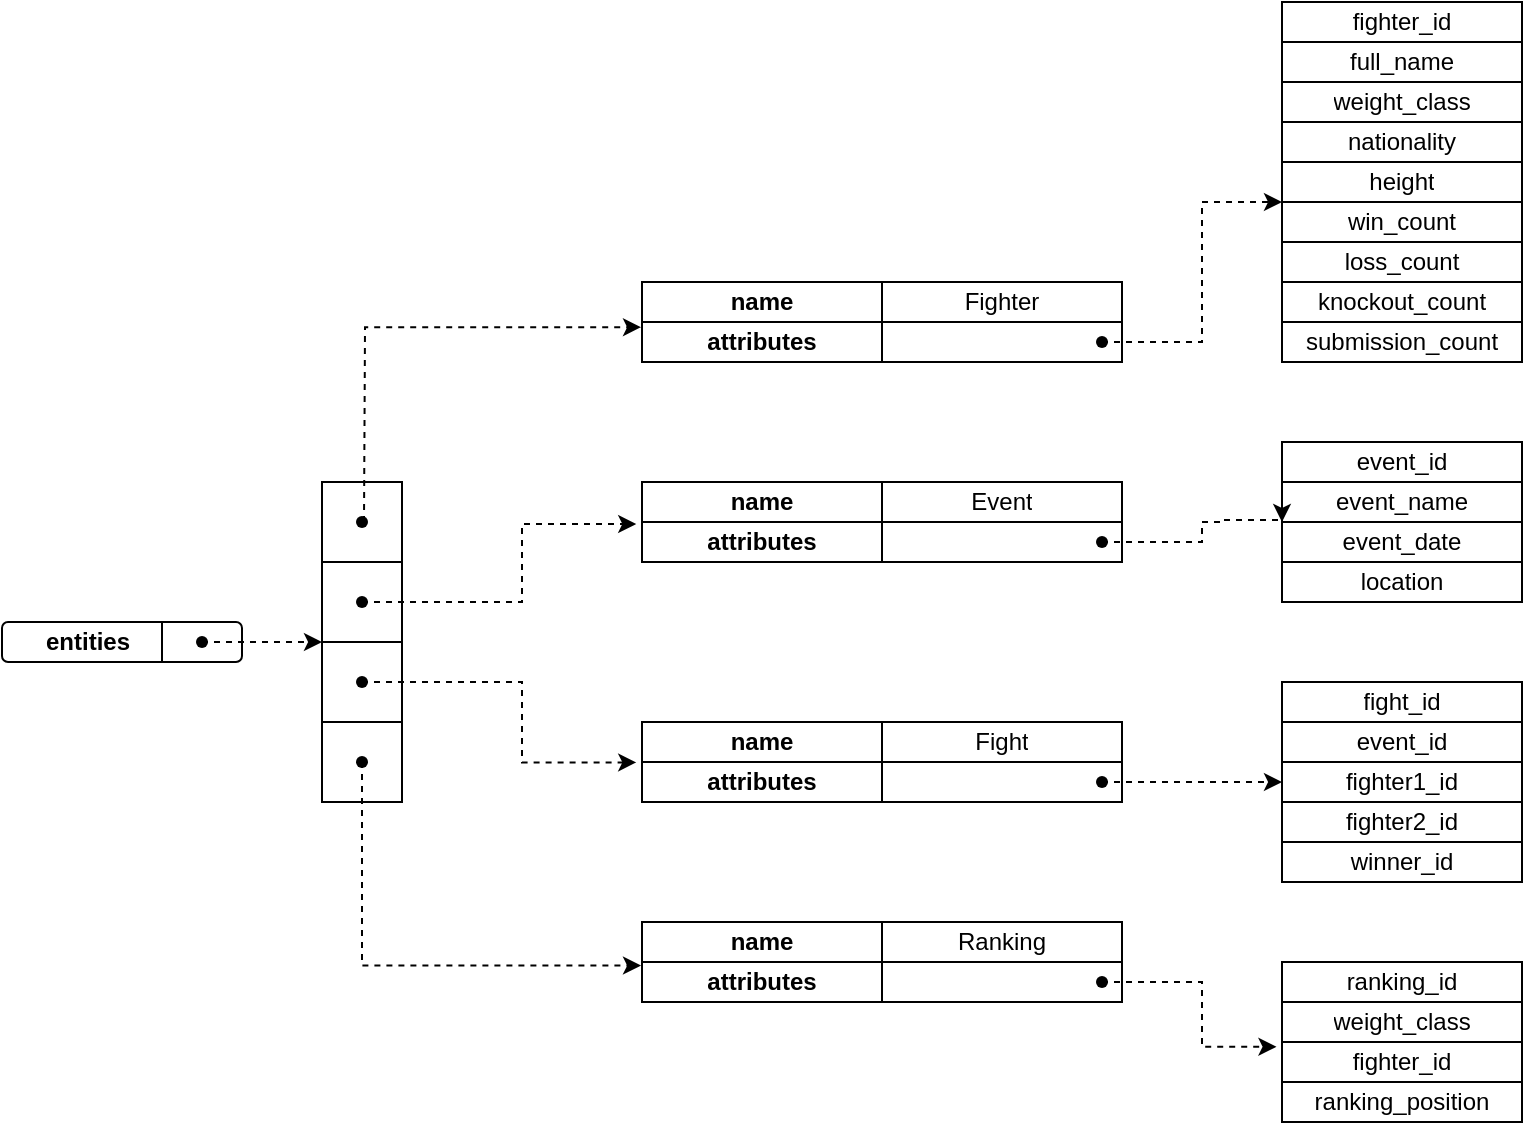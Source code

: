 <mxfile version="21.6.8" type="device">
  <diagram name="Page-1" id="cisHThOhff9FLlgzK1dL">
    <mxGraphModel dx="780" dy="1596" grid="1" gridSize="10" guides="1" tooltips="1" connect="1" arrows="1" fold="1" page="1" pageScale="1" pageWidth="850" pageHeight="1100" math="0" shadow="0">
      <root>
        <mxCell id="0" />
        <mxCell id="1" parent="0" />
        <mxCell id="7DFffNUeUaOh-bRQUHip-2" value="&lt;b&gt;&amp;nbsp; &amp;nbsp; &amp;nbsp; entities&lt;/b&gt;" style="rounded=1;whiteSpace=wrap;html=1;align=left;" parent="1" vertex="1">
          <mxGeometry x="40" y="290" width="120" height="20" as="geometry" />
        </mxCell>
        <mxCell id="7DFffNUeUaOh-bRQUHip-4" value="" style="rounded=0;whiteSpace=wrap;html=1;" parent="1" vertex="1">
          <mxGeometry x="200" y="220" width="40" height="160" as="geometry" />
        </mxCell>
        <mxCell id="7DFffNUeUaOh-bRQUHip-5" value="" style="rounded=0;whiteSpace=wrap;html=1;" parent="1" vertex="1">
          <mxGeometry x="200" y="300" width="40" height="40" as="geometry" />
        </mxCell>
        <mxCell id="7DFffNUeUaOh-bRQUHip-6" value="" style="rounded=0;whiteSpace=wrap;html=1;" parent="1" vertex="1">
          <mxGeometry x="200" y="260" width="40" height="40" as="geometry" />
        </mxCell>
        <mxCell id="7DFffNUeUaOh-bRQUHip-69" style="edgeStyle=orthogonalEdgeStyle;rounded=0;orthogonalLoop=1;jettySize=auto;html=1;entryX=-0.012;entryY=0.05;entryDx=0;entryDy=0;entryPerimeter=0;dashed=1;" parent="1" source="7DFffNUeUaOh-bRQUHip-170" target="7DFffNUeUaOh-bRQUHip-35" edge="1">
          <mxGeometry relative="1" as="geometry">
            <mxPoint x="230" y="280" as="sourcePoint" />
            <Array as="points">
              <mxPoint x="300" y="280" />
              <mxPoint x="300" y="241" />
            </Array>
          </mxGeometry>
        </mxCell>
        <mxCell id="7DFffNUeUaOh-bRQUHip-7" value="" style="rounded=0;whiteSpace=wrap;html=1;" parent="1" vertex="1">
          <mxGeometry x="200" y="220" width="40" height="40" as="geometry" />
        </mxCell>
        <mxCell id="7DFffNUeUaOh-bRQUHip-67" style="edgeStyle=orthogonalEdgeStyle;rounded=0;orthogonalLoop=1;jettySize=auto;html=1;entryX=-0.002;entryY=0.13;entryDx=0;entryDy=0;entryPerimeter=0;dashed=1;" parent="1" target="7DFffNUeUaOh-bRQUHip-21" edge="1">
          <mxGeometry relative="1" as="geometry">
            <mxPoint x="221" y="240" as="sourcePoint" />
          </mxGeometry>
        </mxCell>
        <mxCell id="7DFffNUeUaOh-bRQUHip-70" style="edgeStyle=orthogonalEdgeStyle;rounded=0;orthogonalLoop=1;jettySize=auto;html=1;entryX=-0.012;entryY=0.01;entryDx=0;entryDy=0;entryPerimeter=0;dashed=1;" parent="1" source="7DFffNUeUaOh-bRQUHip-171" target="7DFffNUeUaOh-bRQUHip-56" edge="1">
          <mxGeometry relative="1" as="geometry">
            <mxPoint x="230" y="320" as="sourcePoint" />
            <Array as="points">
              <mxPoint x="300" y="320" />
              <mxPoint x="300" y="360" />
            </Array>
          </mxGeometry>
        </mxCell>
        <mxCell id="7DFffNUeUaOh-bRQUHip-14" value="" style="endArrow=none;html=1;rounded=0;" parent="1" edge="1">
          <mxGeometry width="50" height="50" relative="1" as="geometry">
            <mxPoint x="120" y="310" as="sourcePoint" />
            <mxPoint x="120" y="290" as="targetPoint" />
          </mxGeometry>
        </mxCell>
        <mxCell id="7DFffNUeUaOh-bRQUHip-74" style="edgeStyle=orthogonalEdgeStyle;rounded=0;orthogonalLoop=1;jettySize=auto;html=1;entryX=0;entryY=1;entryDx=0;entryDy=0;dashed=1;" parent="1" target="7DFffNUeUaOh-bRQUHip-6" edge="1">
          <mxGeometry relative="1" as="geometry">
            <mxPoint x="140" y="300" as="sourcePoint" />
            <Array as="points">
              <mxPoint x="190" y="300" />
              <mxPoint x="190" y="300" />
            </Array>
          </mxGeometry>
        </mxCell>
        <mxCell id="7DFffNUeUaOh-bRQUHip-17" value="" style="shape=table;startSize=0;container=1;collapsible=0;childLayout=tableLayout;" parent="1" vertex="1">
          <mxGeometry x="360" y="120" width="240" height="40" as="geometry" />
        </mxCell>
        <mxCell id="7DFffNUeUaOh-bRQUHip-18" value="" style="shape=tableRow;horizontal=0;startSize=0;swimlaneHead=0;swimlaneBody=0;strokeColor=inherit;top=0;left=0;bottom=0;right=0;collapsible=0;dropTarget=0;fillColor=none;points=[[0,0.5],[1,0.5]];portConstraint=eastwest;" parent="7DFffNUeUaOh-bRQUHip-17" vertex="1">
          <mxGeometry width="240" height="20" as="geometry" />
        </mxCell>
        <mxCell id="7DFffNUeUaOh-bRQUHip-19" value="&lt;b&gt;name&lt;/b&gt;" style="shape=partialRectangle;html=1;whiteSpace=wrap;connectable=0;strokeColor=inherit;overflow=hidden;fillColor=none;top=0;left=0;bottom=0;right=0;pointerEvents=1;" parent="7DFffNUeUaOh-bRQUHip-18" vertex="1">
          <mxGeometry width="120" height="20" as="geometry">
            <mxRectangle width="120" height="20" as="alternateBounds" />
          </mxGeometry>
        </mxCell>
        <mxCell id="7DFffNUeUaOh-bRQUHip-20" value="Fighter" style="shape=partialRectangle;html=1;whiteSpace=wrap;connectable=0;strokeColor=inherit;overflow=hidden;fillColor=none;top=0;left=0;bottom=0;right=0;pointerEvents=1;" parent="7DFffNUeUaOh-bRQUHip-18" vertex="1">
          <mxGeometry x="120" width="120" height="20" as="geometry">
            <mxRectangle width="120" height="20" as="alternateBounds" />
          </mxGeometry>
        </mxCell>
        <mxCell id="7DFffNUeUaOh-bRQUHip-21" value="" style="shape=tableRow;horizontal=0;startSize=0;swimlaneHead=0;swimlaneBody=0;strokeColor=inherit;top=0;left=0;bottom=0;right=0;collapsible=0;dropTarget=0;fillColor=none;points=[[0,0.5],[1,0.5]];portConstraint=eastwest;" parent="7DFffNUeUaOh-bRQUHip-17" vertex="1">
          <mxGeometry y="20" width="240" height="20" as="geometry" />
        </mxCell>
        <mxCell id="7DFffNUeUaOh-bRQUHip-22" value="&lt;b&gt;attributes&lt;/b&gt;" style="shape=partialRectangle;html=1;whiteSpace=wrap;connectable=0;strokeColor=inherit;overflow=hidden;fillColor=none;top=0;left=0;bottom=0;right=0;pointerEvents=1;" parent="7DFffNUeUaOh-bRQUHip-21" vertex="1">
          <mxGeometry width="120" height="20" as="geometry">
            <mxRectangle width="120" height="20" as="alternateBounds" />
          </mxGeometry>
        </mxCell>
        <mxCell id="7DFffNUeUaOh-bRQUHip-23" value="&lt;h1&gt;&lt;br&gt;&lt;/h1&gt;" style="shape=partialRectangle;html=1;whiteSpace=wrap;connectable=0;strokeColor=inherit;overflow=hidden;fillColor=none;top=0;left=0;bottom=0;right=0;pointerEvents=1;align=center;" parent="7DFffNUeUaOh-bRQUHip-21" vertex="1">
          <mxGeometry x="120" width="120" height="20" as="geometry">
            <mxRectangle width="120" height="20" as="alternateBounds" />
          </mxGeometry>
        </mxCell>
        <mxCell id="7DFffNUeUaOh-bRQUHip-31" value="" style="shape=table;startSize=0;container=1;collapsible=0;childLayout=tableLayout;" parent="1" vertex="1">
          <mxGeometry x="360" y="220" width="240" height="40" as="geometry" />
        </mxCell>
        <mxCell id="7DFffNUeUaOh-bRQUHip-32" value="" style="shape=tableRow;horizontal=0;startSize=0;swimlaneHead=0;swimlaneBody=0;strokeColor=inherit;top=0;left=0;bottom=0;right=0;collapsible=0;dropTarget=0;fillColor=none;points=[[0,0.5],[1,0.5]];portConstraint=eastwest;" parent="7DFffNUeUaOh-bRQUHip-31" vertex="1">
          <mxGeometry width="240" height="20" as="geometry" />
        </mxCell>
        <mxCell id="7DFffNUeUaOh-bRQUHip-33" value="&lt;b&gt;name&lt;/b&gt;" style="shape=partialRectangle;html=1;whiteSpace=wrap;connectable=0;strokeColor=inherit;overflow=hidden;fillColor=none;top=0;left=0;bottom=0;right=0;pointerEvents=1;" parent="7DFffNUeUaOh-bRQUHip-32" vertex="1">
          <mxGeometry width="120" height="20" as="geometry">
            <mxRectangle width="120" height="20" as="alternateBounds" />
          </mxGeometry>
        </mxCell>
        <mxCell id="7DFffNUeUaOh-bRQUHip-34" value="Event" style="shape=partialRectangle;html=1;whiteSpace=wrap;connectable=0;strokeColor=inherit;overflow=hidden;fillColor=none;top=0;left=0;bottom=0;right=0;pointerEvents=1;" parent="7DFffNUeUaOh-bRQUHip-32" vertex="1">
          <mxGeometry x="120" width="120" height="20" as="geometry">
            <mxRectangle width="120" height="20" as="alternateBounds" />
          </mxGeometry>
        </mxCell>
        <mxCell id="7DFffNUeUaOh-bRQUHip-35" value="" style="shape=tableRow;horizontal=0;startSize=0;swimlaneHead=0;swimlaneBody=0;strokeColor=inherit;top=0;left=0;bottom=0;right=0;collapsible=0;dropTarget=0;fillColor=none;points=[[0,0.5],[1,0.5]];portConstraint=eastwest;" parent="7DFffNUeUaOh-bRQUHip-31" vertex="1">
          <mxGeometry y="20" width="240" height="20" as="geometry" />
        </mxCell>
        <mxCell id="7DFffNUeUaOh-bRQUHip-36" value="&lt;b&gt;attributes&lt;/b&gt;" style="shape=partialRectangle;html=1;whiteSpace=wrap;connectable=0;strokeColor=inherit;overflow=hidden;fillColor=none;top=0;left=0;bottom=0;right=0;pointerEvents=1;" parent="7DFffNUeUaOh-bRQUHip-35" vertex="1">
          <mxGeometry width="120" height="20" as="geometry">
            <mxRectangle width="120" height="20" as="alternateBounds" />
          </mxGeometry>
        </mxCell>
        <mxCell id="7DFffNUeUaOh-bRQUHip-37" value="" style="shape=partialRectangle;html=1;whiteSpace=wrap;connectable=0;strokeColor=inherit;overflow=hidden;fillColor=none;top=0;left=0;bottom=0;right=0;pointerEvents=1;" parent="7DFffNUeUaOh-bRQUHip-35" vertex="1">
          <mxGeometry x="120" width="120" height="20" as="geometry">
            <mxRectangle width="120" height="20" as="alternateBounds" />
          </mxGeometry>
        </mxCell>
        <mxCell id="7DFffNUeUaOh-bRQUHip-52" value="" style="shape=table;startSize=0;container=1;collapsible=0;childLayout=tableLayout;" parent="1" vertex="1">
          <mxGeometry x="360" y="340" width="240" height="40" as="geometry" />
        </mxCell>
        <mxCell id="7DFffNUeUaOh-bRQUHip-53" value="" style="shape=tableRow;horizontal=0;startSize=0;swimlaneHead=0;swimlaneBody=0;strokeColor=inherit;top=0;left=0;bottom=0;right=0;collapsible=0;dropTarget=0;fillColor=none;points=[[0,0.5],[1,0.5]];portConstraint=eastwest;" parent="7DFffNUeUaOh-bRQUHip-52" vertex="1">
          <mxGeometry width="240" height="20" as="geometry" />
        </mxCell>
        <mxCell id="7DFffNUeUaOh-bRQUHip-54" value="&lt;b&gt;name&lt;/b&gt;" style="shape=partialRectangle;html=1;whiteSpace=wrap;connectable=0;strokeColor=inherit;overflow=hidden;fillColor=none;top=0;left=0;bottom=0;right=0;pointerEvents=1;" parent="7DFffNUeUaOh-bRQUHip-53" vertex="1">
          <mxGeometry width="120" height="20" as="geometry">
            <mxRectangle width="120" height="20" as="alternateBounds" />
          </mxGeometry>
        </mxCell>
        <mxCell id="7DFffNUeUaOh-bRQUHip-55" value="Fight" style="shape=partialRectangle;html=1;whiteSpace=wrap;connectable=0;strokeColor=inherit;overflow=hidden;fillColor=none;top=0;left=0;bottom=0;right=0;pointerEvents=1;" parent="7DFffNUeUaOh-bRQUHip-53" vertex="1">
          <mxGeometry x="120" width="120" height="20" as="geometry">
            <mxRectangle width="120" height="20" as="alternateBounds" />
          </mxGeometry>
        </mxCell>
        <mxCell id="7DFffNUeUaOh-bRQUHip-56" value="" style="shape=tableRow;horizontal=0;startSize=0;swimlaneHead=0;swimlaneBody=0;strokeColor=inherit;top=0;left=0;bottom=0;right=0;collapsible=0;dropTarget=0;fillColor=none;points=[[0,0.5],[1,0.5]];portConstraint=eastwest;" parent="7DFffNUeUaOh-bRQUHip-52" vertex="1">
          <mxGeometry y="20" width="240" height="20" as="geometry" />
        </mxCell>
        <mxCell id="7DFffNUeUaOh-bRQUHip-57" value="&lt;b&gt;attributes&lt;/b&gt;" style="shape=partialRectangle;html=1;whiteSpace=wrap;connectable=0;strokeColor=inherit;overflow=hidden;fillColor=none;top=0;left=0;bottom=0;right=0;pointerEvents=1;" parent="7DFffNUeUaOh-bRQUHip-56" vertex="1">
          <mxGeometry width="120" height="20" as="geometry">
            <mxRectangle width="120" height="20" as="alternateBounds" />
          </mxGeometry>
        </mxCell>
        <mxCell id="7DFffNUeUaOh-bRQUHip-58" value="" style="shape=partialRectangle;html=1;whiteSpace=wrap;connectable=0;strokeColor=inherit;overflow=hidden;fillColor=none;top=0;left=0;bottom=0;right=0;pointerEvents=1;" parent="7DFffNUeUaOh-bRQUHip-56" vertex="1">
          <mxGeometry x="120" width="120" height="20" as="geometry">
            <mxRectangle width="120" height="20" as="alternateBounds" />
          </mxGeometry>
        </mxCell>
        <mxCell id="7DFffNUeUaOh-bRQUHip-59" value="" style="shape=table;startSize=0;container=1;collapsible=0;childLayout=tableLayout;" parent="1" vertex="1">
          <mxGeometry x="360" y="440" width="240" height="40" as="geometry" />
        </mxCell>
        <mxCell id="7DFffNUeUaOh-bRQUHip-60" value="" style="shape=tableRow;horizontal=0;startSize=0;swimlaneHead=0;swimlaneBody=0;strokeColor=inherit;top=0;left=0;bottom=0;right=0;collapsible=0;dropTarget=0;fillColor=none;points=[[0,0.5],[1,0.5]];portConstraint=eastwest;" parent="7DFffNUeUaOh-bRQUHip-59" vertex="1">
          <mxGeometry width="240" height="20" as="geometry" />
        </mxCell>
        <mxCell id="7DFffNUeUaOh-bRQUHip-61" value="&lt;b&gt;name&lt;/b&gt;" style="shape=partialRectangle;html=1;whiteSpace=wrap;connectable=0;strokeColor=inherit;overflow=hidden;fillColor=none;top=0;left=0;bottom=0;right=0;pointerEvents=1;" parent="7DFffNUeUaOh-bRQUHip-60" vertex="1">
          <mxGeometry width="120" height="20" as="geometry">
            <mxRectangle width="120" height="20" as="alternateBounds" />
          </mxGeometry>
        </mxCell>
        <mxCell id="7DFffNUeUaOh-bRQUHip-62" value="Ranking" style="shape=partialRectangle;html=1;whiteSpace=wrap;connectable=0;strokeColor=inherit;overflow=hidden;fillColor=none;top=0;left=0;bottom=0;right=0;pointerEvents=1;" parent="7DFffNUeUaOh-bRQUHip-60" vertex="1">
          <mxGeometry x="120" width="120" height="20" as="geometry">
            <mxRectangle width="120" height="20" as="alternateBounds" />
          </mxGeometry>
        </mxCell>
        <mxCell id="7DFffNUeUaOh-bRQUHip-63" value="" style="shape=tableRow;horizontal=0;startSize=0;swimlaneHead=0;swimlaneBody=0;strokeColor=inherit;top=0;left=0;bottom=0;right=0;collapsible=0;dropTarget=0;fillColor=none;points=[[0,0.5],[1,0.5]];portConstraint=eastwest;" parent="7DFffNUeUaOh-bRQUHip-59" vertex="1">
          <mxGeometry y="20" width="240" height="20" as="geometry" />
        </mxCell>
        <mxCell id="7DFffNUeUaOh-bRQUHip-64" value="&lt;b&gt;attributes&lt;/b&gt;" style="shape=partialRectangle;html=1;whiteSpace=wrap;connectable=0;strokeColor=inherit;overflow=hidden;fillColor=none;top=0;left=0;bottom=0;right=0;pointerEvents=1;" parent="7DFffNUeUaOh-bRQUHip-63" vertex="1">
          <mxGeometry width="120" height="20" as="geometry">
            <mxRectangle width="120" height="20" as="alternateBounds" />
          </mxGeometry>
        </mxCell>
        <mxCell id="7DFffNUeUaOh-bRQUHip-65" value="" style="shape=partialRectangle;html=1;whiteSpace=wrap;connectable=0;strokeColor=inherit;overflow=hidden;fillColor=none;top=0;left=0;bottom=0;right=0;pointerEvents=1;" parent="7DFffNUeUaOh-bRQUHip-63" vertex="1">
          <mxGeometry x="120" width="120" height="20" as="geometry">
            <mxRectangle width="120" height="20" as="alternateBounds" />
          </mxGeometry>
        </mxCell>
        <mxCell id="7DFffNUeUaOh-bRQUHip-75" value="" style="shape=table;startSize=0;container=1;collapsible=0;childLayout=tableLayout;rounded=0;arcSize=2;" parent="1" vertex="1">
          <mxGeometry x="680" y="-20" width="120" height="180" as="geometry" />
        </mxCell>
        <mxCell id="7DFffNUeUaOh-bRQUHip-76" value="" style="shape=tableRow;horizontal=0;startSize=0;swimlaneHead=0;swimlaneBody=0;strokeColor=inherit;top=0;left=0;bottom=0;right=0;collapsible=0;dropTarget=0;fillColor=none;points=[[0,0.5],[1,0.5]];portConstraint=eastwest;" parent="7DFffNUeUaOh-bRQUHip-75" vertex="1">
          <mxGeometry width="120" height="20" as="geometry" />
        </mxCell>
        <mxCell id="7DFffNUeUaOh-bRQUHip-77" value="fighter_id&lt;br&gt;" style="shape=partialRectangle;html=1;whiteSpace=wrap;connectable=0;strokeColor=inherit;overflow=hidden;fillColor=none;top=0;left=0;bottom=0;right=0;pointerEvents=1;" parent="7DFffNUeUaOh-bRQUHip-76" vertex="1">
          <mxGeometry width="120" height="20" as="geometry">
            <mxRectangle width="120" height="20" as="alternateBounds" />
          </mxGeometry>
        </mxCell>
        <mxCell id="7DFffNUeUaOh-bRQUHip-78" value="" style="shape=tableRow;horizontal=0;startSize=0;swimlaneHead=0;swimlaneBody=0;strokeColor=inherit;top=0;left=0;bottom=0;right=0;collapsible=0;dropTarget=0;fillColor=none;points=[[0,0.5],[1,0.5]];portConstraint=eastwest;" parent="7DFffNUeUaOh-bRQUHip-75" vertex="1">
          <mxGeometry y="20" width="120" height="20" as="geometry" />
        </mxCell>
        <mxCell id="7DFffNUeUaOh-bRQUHip-79" value="full_name" style="shape=partialRectangle;html=1;whiteSpace=wrap;connectable=0;strokeColor=inherit;overflow=hidden;fillColor=none;top=0;left=0;bottom=0;right=0;pointerEvents=1;" parent="7DFffNUeUaOh-bRQUHip-78" vertex="1">
          <mxGeometry width="120" height="20" as="geometry">
            <mxRectangle width="120" height="20" as="alternateBounds" />
          </mxGeometry>
        </mxCell>
        <mxCell id="7DFffNUeUaOh-bRQUHip-80" value="" style="shape=tableRow;horizontal=0;startSize=0;swimlaneHead=0;swimlaneBody=0;strokeColor=inherit;top=0;left=0;bottom=0;right=0;collapsible=0;dropTarget=0;fillColor=none;points=[[0,0.5],[1,0.5]];portConstraint=eastwest;" parent="7DFffNUeUaOh-bRQUHip-75" vertex="1">
          <mxGeometry y="40" width="120" height="20" as="geometry" />
        </mxCell>
        <mxCell id="7DFffNUeUaOh-bRQUHip-81" value="weight_class" style="shape=partialRectangle;html=1;whiteSpace=wrap;connectable=0;strokeColor=inherit;overflow=hidden;fillColor=none;top=0;left=0;bottom=0;right=0;pointerEvents=1;" parent="7DFffNUeUaOh-bRQUHip-80" vertex="1">
          <mxGeometry width="120" height="20" as="geometry">
            <mxRectangle width="120" height="20" as="alternateBounds" />
          </mxGeometry>
        </mxCell>
        <mxCell id="7DFffNUeUaOh-bRQUHip-82" value="" style="shape=tableRow;horizontal=0;startSize=0;swimlaneHead=0;swimlaneBody=0;strokeColor=inherit;top=0;left=0;bottom=0;right=0;collapsible=0;dropTarget=0;fillColor=none;points=[[0,0.5],[1,0.5]];portConstraint=eastwest;" parent="7DFffNUeUaOh-bRQUHip-75" vertex="1">
          <mxGeometry y="60" width="120" height="20" as="geometry" />
        </mxCell>
        <mxCell id="7DFffNUeUaOh-bRQUHip-83" value="nationality" style="shape=partialRectangle;html=1;whiteSpace=wrap;connectable=0;strokeColor=inherit;overflow=hidden;fillColor=none;top=0;left=0;bottom=0;right=0;pointerEvents=1;" parent="7DFffNUeUaOh-bRQUHip-82" vertex="1">
          <mxGeometry width="120" height="20" as="geometry">
            <mxRectangle width="120" height="20" as="alternateBounds" />
          </mxGeometry>
        </mxCell>
        <mxCell id="7DFffNUeUaOh-bRQUHip-84" value="" style="shape=tableRow;horizontal=0;startSize=0;swimlaneHead=0;swimlaneBody=0;strokeColor=inherit;top=0;left=0;bottom=0;right=0;collapsible=0;dropTarget=0;fillColor=none;points=[[0,0.5],[1,0.5]];portConstraint=eastwest;" parent="7DFffNUeUaOh-bRQUHip-75" vertex="1">
          <mxGeometry y="80" width="120" height="20" as="geometry" />
        </mxCell>
        <mxCell id="7DFffNUeUaOh-bRQUHip-85" value="height" style="shape=partialRectangle;html=1;whiteSpace=wrap;connectable=0;strokeColor=inherit;overflow=hidden;fillColor=none;top=0;left=0;bottom=0;right=0;pointerEvents=1;" parent="7DFffNUeUaOh-bRQUHip-84" vertex="1">
          <mxGeometry width="120" height="20" as="geometry">
            <mxRectangle width="120" height="20" as="alternateBounds" />
          </mxGeometry>
        </mxCell>
        <mxCell id="7DFffNUeUaOh-bRQUHip-86" value="" style="shape=tableRow;horizontal=0;startSize=0;swimlaneHead=0;swimlaneBody=0;strokeColor=inherit;top=0;left=0;bottom=0;right=0;collapsible=0;dropTarget=0;fillColor=none;points=[[0,0.5],[1,0.5]];portConstraint=eastwest;" parent="7DFffNUeUaOh-bRQUHip-75" vertex="1">
          <mxGeometry y="100" width="120" height="20" as="geometry" />
        </mxCell>
        <mxCell id="7DFffNUeUaOh-bRQUHip-87" value="win_count" style="shape=partialRectangle;html=1;whiteSpace=wrap;connectable=0;strokeColor=inherit;overflow=hidden;fillColor=none;top=0;left=0;bottom=0;right=0;pointerEvents=1;" parent="7DFffNUeUaOh-bRQUHip-86" vertex="1">
          <mxGeometry width="120" height="20" as="geometry">
            <mxRectangle width="120" height="20" as="alternateBounds" />
          </mxGeometry>
        </mxCell>
        <mxCell id="7DFffNUeUaOh-bRQUHip-88" value="" style="shape=tableRow;horizontal=0;startSize=0;swimlaneHead=0;swimlaneBody=0;strokeColor=inherit;top=0;left=0;bottom=0;right=0;collapsible=0;dropTarget=0;fillColor=none;points=[[0,0.5],[1,0.5]];portConstraint=eastwest;" parent="7DFffNUeUaOh-bRQUHip-75" vertex="1">
          <mxGeometry y="120" width="120" height="20" as="geometry" />
        </mxCell>
        <mxCell id="7DFffNUeUaOh-bRQUHip-89" value="loss_count" style="shape=partialRectangle;html=1;whiteSpace=wrap;connectable=0;strokeColor=inherit;overflow=hidden;fillColor=none;top=0;left=0;bottom=0;right=0;pointerEvents=1;" parent="7DFffNUeUaOh-bRQUHip-88" vertex="1">
          <mxGeometry width="120" height="20" as="geometry">
            <mxRectangle width="120" height="20" as="alternateBounds" />
          </mxGeometry>
        </mxCell>
        <mxCell id="7DFffNUeUaOh-bRQUHip-90" value="" style="shape=tableRow;horizontal=0;startSize=0;swimlaneHead=0;swimlaneBody=0;strokeColor=inherit;top=0;left=0;bottom=0;right=0;collapsible=0;dropTarget=0;fillColor=none;points=[[0,0.5],[1,0.5]];portConstraint=eastwest;" parent="7DFffNUeUaOh-bRQUHip-75" vertex="1">
          <mxGeometry y="140" width="120" height="20" as="geometry" />
        </mxCell>
        <mxCell id="7DFffNUeUaOh-bRQUHip-91" value="knockout_count" style="shape=partialRectangle;html=1;whiteSpace=wrap;connectable=0;strokeColor=inherit;overflow=hidden;fillColor=none;top=0;left=0;bottom=0;right=0;pointerEvents=1;" parent="7DFffNUeUaOh-bRQUHip-90" vertex="1">
          <mxGeometry width="120" height="20" as="geometry">
            <mxRectangle width="120" height="20" as="alternateBounds" />
          </mxGeometry>
        </mxCell>
        <mxCell id="7DFffNUeUaOh-bRQUHip-92" value="" style="shape=tableRow;horizontal=0;startSize=0;swimlaneHead=0;swimlaneBody=0;strokeColor=inherit;top=0;left=0;bottom=0;right=0;collapsible=0;dropTarget=0;fillColor=none;points=[[0,0.5],[1,0.5]];portConstraint=eastwest;" parent="7DFffNUeUaOh-bRQUHip-75" vertex="1">
          <mxGeometry y="160" width="120" height="20" as="geometry" />
        </mxCell>
        <mxCell id="7DFffNUeUaOh-bRQUHip-93" value="submission_count" style="shape=partialRectangle;html=1;whiteSpace=wrap;connectable=0;strokeColor=inherit;overflow=hidden;fillColor=none;top=0;left=0;bottom=0;right=0;pointerEvents=1;" parent="7DFffNUeUaOh-bRQUHip-92" vertex="1">
          <mxGeometry width="120" height="20" as="geometry">
            <mxRectangle width="120" height="20" as="alternateBounds" />
          </mxGeometry>
        </mxCell>
        <mxCell id="7DFffNUeUaOh-bRQUHip-123" value="" style="shape=table;startSize=0;container=1;collapsible=0;childLayout=tableLayout;rounded=0;arcSize=2;" parent="1" vertex="1">
          <mxGeometry x="680" y="200" width="120" height="80" as="geometry" />
        </mxCell>
        <mxCell id="7DFffNUeUaOh-bRQUHip-126" value="" style="shape=tableRow;horizontal=0;startSize=0;swimlaneHead=0;swimlaneBody=0;strokeColor=inherit;top=0;left=0;bottom=0;right=0;collapsible=0;dropTarget=0;fillColor=none;points=[[0,0.5],[1,0.5]];portConstraint=eastwest;" parent="7DFffNUeUaOh-bRQUHip-123" vertex="1">
          <mxGeometry width="120" height="20" as="geometry" />
        </mxCell>
        <mxCell id="7DFffNUeUaOh-bRQUHip-127" value="event_id" style="shape=partialRectangle;html=1;whiteSpace=wrap;connectable=0;strokeColor=inherit;overflow=hidden;fillColor=none;top=0;left=0;bottom=0;right=0;pointerEvents=1;" parent="7DFffNUeUaOh-bRQUHip-126" vertex="1">
          <mxGeometry width="120" height="20" as="geometry">
            <mxRectangle width="120" height="20" as="alternateBounds" />
          </mxGeometry>
        </mxCell>
        <mxCell id="7DFffNUeUaOh-bRQUHip-128" value="" style="shape=tableRow;horizontal=0;startSize=0;swimlaneHead=0;swimlaneBody=0;strokeColor=inherit;top=0;left=0;bottom=0;right=0;collapsible=0;dropTarget=0;fillColor=none;points=[[0,0.5],[1,0.5]];portConstraint=eastwest;" parent="7DFffNUeUaOh-bRQUHip-123" vertex="1">
          <mxGeometry y="20" width="120" height="20" as="geometry" />
        </mxCell>
        <mxCell id="7DFffNUeUaOh-bRQUHip-129" value="event_name" style="shape=partialRectangle;html=1;whiteSpace=wrap;connectable=0;strokeColor=inherit;overflow=hidden;fillColor=none;top=0;left=0;bottom=0;right=0;pointerEvents=1;" parent="7DFffNUeUaOh-bRQUHip-128" vertex="1">
          <mxGeometry width="120" height="20" as="geometry">
            <mxRectangle width="120" height="20" as="alternateBounds" />
          </mxGeometry>
        </mxCell>
        <mxCell id="7DFffNUeUaOh-bRQUHip-130" value="" style="shape=tableRow;horizontal=0;startSize=0;swimlaneHead=0;swimlaneBody=0;strokeColor=inherit;top=0;left=0;bottom=0;right=0;collapsible=0;dropTarget=0;fillColor=none;points=[[0,0.5],[1,0.5]];portConstraint=eastwest;" parent="7DFffNUeUaOh-bRQUHip-123" vertex="1">
          <mxGeometry y="40" width="120" height="20" as="geometry" />
        </mxCell>
        <mxCell id="7DFffNUeUaOh-bRQUHip-131" value="event_date" style="shape=partialRectangle;html=1;whiteSpace=wrap;connectable=0;strokeColor=inherit;overflow=hidden;fillColor=none;top=0;left=0;bottom=0;right=0;pointerEvents=1;" parent="7DFffNUeUaOh-bRQUHip-130" vertex="1">
          <mxGeometry width="120" height="20" as="geometry">
            <mxRectangle width="120" height="20" as="alternateBounds" />
          </mxGeometry>
        </mxCell>
        <mxCell id="7DFffNUeUaOh-bRQUHip-132" value="" style="shape=tableRow;horizontal=0;startSize=0;swimlaneHead=0;swimlaneBody=0;strokeColor=inherit;top=0;left=0;bottom=0;right=0;collapsible=0;dropTarget=0;fillColor=none;points=[[0,0.5],[1,0.5]];portConstraint=eastwest;" parent="7DFffNUeUaOh-bRQUHip-123" vertex="1">
          <mxGeometry y="60" width="120" height="20" as="geometry" />
        </mxCell>
        <mxCell id="7DFffNUeUaOh-bRQUHip-133" value="location" style="shape=partialRectangle;html=1;whiteSpace=wrap;connectable=0;strokeColor=inherit;overflow=hidden;fillColor=none;top=0;left=0;bottom=0;right=0;pointerEvents=1;" parent="7DFffNUeUaOh-bRQUHip-132" vertex="1">
          <mxGeometry width="120" height="20" as="geometry">
            <mxRectangle width="120" height="20" as="alternateBounds" />
          </mxGeometry>
        </mxCell>
        <mxCell id="7DFffNUeUaOh-bRQUHip-142" value="" style="shape=table;startSize=0;container=1;collapsible=0;childLayout=tableLayout;rounded=0;arcSize=2;" parent="1" vertex="1">
          <mxGeometry x="680" y="320" width="120" height="100" as="geometry" />
        </mxCell>
        <mxCell id="7DFffNUeUaOh-bRQUHip-143" value="" style="shape=tableRow;horizontal=0;startSize=0;swimlaneHead=0;swimlaneBody=0;strokeColor=inherit;top=0;left=0;bottom=0;right=0;collapsible=0;dropTarget=0;fillColor=none;points=[[0,0.5],[1,0.5]];portConstraint=eastwest;" parent="7DFffNUeUaOh-bRQUHip-142" vertex="1">
          <mxGeometry width="120" height="20" as="geometry" />
        </mxCell>
        <mxCell id="7DFffNUeUaOh-bRQUHip-144" value="fight_id" style="shape=partialRectangle;html=1;whiteSpace=wrap;connectable=0;strokeColor=inherit;overflow=hidden;fillColor=none;top=0;left=0;bottom=0;right=0;pointerEvents=1;" parent="7DFffNUeUaOh-bRQUHip-143" vertex="1">
          <mxGeometry width="120" height="20" as="geometry">
            <mxRectangle width="120" height="20" as="alternateBounds" />
          </mxGeometry>
        </mxCell>
        <mxCell id="7DFffNUeUaOh-bRQUHip-145" value="" style="shape=tableRow;horizontal=0;startSize=0;swimlaneHead=0;swimlaneBody=0;strokeColor=inherit;top=0;left=0;bottom=0;right=0;collapsible=0;dropTarget=0;fillColor=none;points=[[0,0.5],[1,0.5]];portConstraint=eastwest;" parent="7DFffNUeUaOh-bRQUHip-142" vertex="1">
          <mxGeometry y="20" width="120" height="20" as="geometry" />
        </mxCell>
        <mxCell id="7DFffNUeUaOh-bRQUHip-146" value="event_id" style="shape=partialRectangle;html=1;whiteSpace=wrap;connectable=0;strokeColor=inherit;overflow=hidden;fillColor=none;top=0;left=0;bottom=0;right=0;pointerEvents=1;" parent="7DFffNUeUaOh-bRQUHip-145" vertex="1">
          <mxGeometry width="120" height="20" as="geometry">
            <mxRectangle width="120" height="20" as="alternateBounds" />
          </mxGeometry>
        </mxCell>
        <mxCell id="7DFffNUeUaOh-bRQUHip-147" value="" style="shape=tableRow;horizontal=0;startSize=0;swimlaneHead=0;swimlaneBody=0;strokeColor=inherit;top=0;left=0;bottom=0;right=0;collapsible=0;dropTarget=0;fillColor=none;points=[[0,0.5],[1,0.5]];portConstraint=eastwest;" parent="7DFffNUeUaOh-bRQUHip-142" vertex="1">
          <mxGeometry y="40" width="120" height="20" as="geometry" />
        </mxCell>
        <mxCell id="7DFffNUeUaOh-bRQUHip-148" value="fighter1_id" style="shape=partialRectangle;html=1;whiteSpace=wrap;connectable=0;strokeColor=inherit;overflow=hidden;fillColor=none;top=0;left=0;bottom=0;right=0;pointerEvents=1;" parent="7DFffNUeUaOh-bRQUHip-147" vertex="1">
          <mxGeometry width="120" height="20" as="geometry">
            <mxRectangle width="120" height="20" as="alternateBounds" />
          </mxGeometry>
        </mxCell>
        <mxCell id="7DFffNUeUaOh-bRQUHip-149" value="" style="shape=tableRow;horizontal=0;startSize=0;swimlaneHead=0;swimlaneBody=0;strokeColor=inherit;top=0;left=0;bottom=0;right=0;collapsible=0;dropTarget=0;fillColor=none;points=[[0,0.5],[1,0.5]];portConstraint=eastwest;" parent="7DFffNUeUaOh-bRQUHip-142" vertex="1">
          <mxGeometry y="60" width="120" height="20" as="geometry" />
        </mxCell>
        <mxCell id="7DFffNUeUaOh-bRQUHip-150" value="fighter2_id" style="shape=partialRectangle;html=1;whiteSpace=wrap;connectable=0;strokeColor=inherit;overflow=hidden;fillColor=none;top=0;left=0;bottom=0;right=0;pointerEvents=1;" parent="7DFffNUeUaOh-bRQUHip-149" vertex="1">
          <mxGeometry width="120" height="20" as="geometry">
            <mxRectangle width="120" height="20" as="alternateBounds" />
          </mxGeometry>
        </mxCell>
        <mxCell id="7DFffNUeUaOh-bRQUHip-151" value="" style="shape=tableRow;horizontal=0;startSize=0;swimlaneHead=0;swimlaneBody=0;strokeColor=inherit;top=0;left=0;bottom=0;right=0;collapsible=0;dropTarget=0;fillColor=none;points=[[0,0.5],[1,0.5]];portConstraint=eastwest;" parent="7DFffNUeUaOh-bRQUHip-142" vertex="1">
          <mxGeometry y="80" width="120" height="20" as="geometry" />
        </mxCell>
        <mxCell id="7DFffNUeUaOh-bRQUHip-152" value="winner_id" style="shape=partialRectangle;html=1;whiteSpace=wrap;connectable=0;strokeColor=inherit;overflow=hidden;fillColor=none;top=0;left=0;bottom=0;right=0;pointerEvents=1;" parent="7DFffNUeUaOh-bRQUHip-151" vertex="1">
          <mxGeometry width="120" height="20" as="geometry">
            <mxRectangle width="120" height="20" as="alternateBounds" />
          </mxGeometry>
        </mxCell>
        <mxCell id="7DFffNUeUaOh-bRQUHip-153" value="" style="shape=table;startSize=0;container=1;collapsible=0;childLayout=tableLayout;rounded=0;arcSize=2;" parent="1" vertex="1">
          <mxGeometry x="680" y="460" width="120" height="80" as="geometry" />
        </mxCell>
        <mxCell id="7DFffNUeUaOh-bRQUHip-154" value="" style="shape=tableRow;horizontal=0;startSize=0;swimlaneHead=0;swimlaneBody=0;strokeColor=inherit;top=0;left=0;bottom=0;right=0;collapsible=0;dropTarget=0;fillColor=none;points=[[0,0.5],[1,0.5]];portConstraint=eastwest;" parent="7DFffNUeUaOh-bRQUHip-153" vertex="1">
          <mxGeometry width="120" height="20" as="geometry" />
        </mxCell>
        <mxCell id="7DFffNUeUaOh-bRQUHip-155" value="ranking_id" style="shape=partialRectangle;html=1;whiteSpace=wrap;connectable=0;strokeColor=inherit;overflow=hidden;fillColor=none;top=0;left=0;bottom=0;right=0;pointerEvents=1;" parent="7DFffNUeUaOh-bRQUHip-154" vertex="1">
          <mxGeometry width="120" height="20" as="geometry">
            <mxRectangle width="120" height="20" as="alternateBounds" />
          </mxGeometry>
        </mxCell>
        <mxCell id="7DFffNUeUaOh-bRQUHip-156" value="" style="shape=tableRow;horizontal=0;startSize=0;swimlaneHead=0;swimlaneBody=0;strokeColor=inherit;top=0;left=0;bottom=0;right=0;collapsible=0;dropTarget=0;fillColor=none;points=[[0,0.5],[1,0.5]];portConstraint=eastwest;" parent="7DFffNUeUaOh-bRQUHip-153" vertex="1">
          <mxGeometry y="20" width="120" height="20" as="geometry" />
        </mxCell>
        <mxCell id="7DFffNUeUaOh-bRQUHip-157" value="weight_class" style="shape=partialRectangle;html=1;whiteSpace=wrap;connectable=0;strokeColor=inherit;overflow=hidden;fillColor=none;top=0;left=0;bottom=0;right=0;pointerEvents=1;" parent="7DFffNUeUaOh-bRQUHip-156" vertex="1">
          <mxGeometry width="120" height="20" as="geometry">
            <mxRectangle width="120" height="20" as="alternateBounds" />
          </mxGeometry>
        </mxCell>
        <mxCell id="7DFffNUeUaOh-bRQUHip-158" value="" style="shape=tableRow;horizontal=0;startSize=0;swimlaneHead=0;swimlaneBody=0;strokeColor=inherit;top=0;left=0;bottom=0;right=0;collapsible=0;dropTarget=0;fillColor=none;points=[[0,0.5],[1,0.5]];portConstraint=eastwest;" parent="7DFffNUeUaOh-bRQUHip-153" vertex="1">
          <mxGeometry y="40" width="120" height="20" as="geometry" />
        </mxCell>
        <mxCell id="7DFffNUeUaOh-bRQUHip-159" value="fighter_id" style="shape=partialRectangle;html=1;whiteSpace=wrap;connectable=0;strokeColor=inherit;overflow=hidden;fillColor=none;top=0;left=0;bottom=0;right=0;pointerEvents=1;" parent="7DFffNUeUaOh-bRQUHip-158" vertex="1">
          <mxGeometry width="120" height="20" as="geometry">
            <mxRectangle width="120" height="20" as="alternateBounds" />
          </mxGeometry>
        </mxCell>
        <mxCell id="7DFffNUeUaOh-bRQUHip-160" value="" style="shape=tableRow;horizontal=0;startSize=0;swimlaneHead=0;swimlaneBody=0;strokeColor=inherit;top=0;left=0;bottom=0;right=0;collapsible=0;dropTarget=0;fillColor=none;points=[[0,0.5],[1,0.5]];portConstraint=eastwest;" parent="7DFffNUeUaOh-bRQUHip-153" vertex="1">
          <mxGeometry y="60" width="120" height="20" as="geometry" />
        </mxCell>
        <mxCell id="7DFffNUeUaOh-bRQUHip-161" value="ranking_position" style="shape=partialRectangle;html=1;whiteSpace=wrap;connectable=0;strokeColor=inherit;overflow=hidden;fillColor=none;top=0;left=0;bottom=0;right=0;pointerEvents=1;" parent="7DFffNUeUaOh-bRQUHip-160" vertex="1">
          <mxGeometry width="120" height="20" as="geometry">
            <mxRectangle width="120" height="20" as="alternateBounds" />
          </mxGeometry>
        </mxCell>
        <mxCell id="7DFffNUeUaOh-bRQUHip-180" style="edgeStyle=orthogonalEdgeStyle;rounded=0;orthogonalLoop=1;jettySize=auto;html=1;entryX=-0.023;entryY=1.12;entryDx=0;entryDy=0;dashed=1;entryPerimeter=0;" parent="1" source="7DFffNUeUaOh-bRQUHip-165" target="7DFffNUeUaOh-bRQUHip-156" edge="1">
          <mxGeometry relative="1" as="geometry" />
        </mxCell>
        <mxCell id="7DFffNUeUaOh-bRQUHip-165" value="" style="shape=waypoint;sketch=0;fillStyle=solid;size=6;pointerEvents=1;points=[];fillColor=none;resizable=0;rotatable=0;perimeter=centerPerimeter;snapToPoint=1;" parent="1" vertex="1">
          <mxGeometry x="580" y="460" width="20" height="20" as="geometry" />
        </mxCell>
        <mxCell id="7DFffNUeUaOh-bRQUHip-178" style="edgeStyle=orthogonalEdgeStyle;rounded=0;orthogonalLoop=1;jettySize=auto;html=1;dashed=1;" parent="1" source="7DFffNUeUaOh-bRQUHip-166" edge="1">
          <mxGeometry relative="1" as="geometry">
            <mxPoint x="680" y="240" as="targetPoint" />
            <Array as="points">
              <mxPoint x="640" y="250" />
              <mxPoint x="640" y="240" />
              <mxPoint x="650" y="240" />
              <mxPoint x="650" y="239" />
            </Array>
          </mxGeometry>
        </mxCell>
        <mxCell id="7DFffNUeUaOh-bRQUHip-166" value="" style="shape=waypoint;sketch=0;fillStyle=solid;size=6;pointerEvents=1;points=[];fillColor=none;resizable=0;rotatable=0;perimeter=centerPerimeter;snapToPoint=1;" parent="1" vertex="1">
          <mxGeometry x="580" y="240" width="20" height="20" as="geometry" />
        </mxCell>
        <mxCell id="7DFffNUeUaOh-bRQUHip-177" style="edgeStyle=orthogonalEdgeStyle;rounded=0;orthogonalLoop=1;jettySize=auto;html=1;entryX=0;entryY=0;entryDx=0;entryDy=0;dashed=1;entryPerimeter=0;" parent="1" source="7DFffNUeUaOh-bRQUHip-167" target="7DFffNUeUaOh-bRQUHip-86" edge="1">
          <mxGeometry relative="1" as="geometry">
            <Array as="points">
              <mxPoint x="640" y="150" />
              <mxPoint x="640" y="80" />
            </Array>
          </mxGeometry>
        </mxCell>
        <mxCell id="7DFffNUeUaOh-bRQUHip-167" value="" style="shape=waypoint;sketch=0;fillStyle=solid;size=6;pointerEvents=1;points=[];fillColor=none;resizable=0;rotatable=0;perimeter=centerPerimeter;snapToPoint=1;" parent="1" vertex="1">
          <mxGeometry x="580" y="140" width="20" height="20" as="geometry" />
        </mxCell>
        <mxCell id="7DFffNUeUaOh-bRQUHip-179" style="edgeStyle=orthogonalEdgeStyle;rounded=0;orthogonalLoop=1;jettySize=auto;html=1;entryX=0;entryY=0.5;entryDx=0;entryDy=0;dashed=1;" parent="1" source="7DFffNUeUaOh-bRQUHip-168" target="7DFffNUeUaOh-bRQUHip-147" edge="1">
          <mxGeometry relative="1" as="geometry" />
        </mxCell>
        <mxCell id="7DFffNUeUaOh-bRQUHip-168" value="" style="shape=waypoint;sketch=0;fillStyle=solid;size=6;pointerEvents=1;points=[];fillColor=none;resizable=0;rotatable=0;perimeter=centerPerimeter;snapToPoint=1;" parent="1" vertex="1">
          <mxGeometry x="580" y="360" width="20" height="20" as="geometry" />
        </mxCell>
        <mxCell id="7DFffNUeUaOh-bRQUHip-169" value="" style="shape=waypoint;sketch=0;fillStyle=solid;size=6;pointerEvents=1;points=[];fillColor=none;resizable=0;rotatable=0;perimeter=centerPerimeter;snapToPoint=1;" parent="1" vertex="1">
          <mxGeometry x="210" y="230" width="20" height="20" as="geometry" />
        </mxCell>
        <mxCell id="7DFffNUeUaOh-bRQUHip-170" value="" style="shape=waypoint;sketch=0;fillStyle=solid;size=6;pointerEvents=1;points=[];fillColor=none;resizable=0;rotatable=0;perimeter=centerPerimeter;snapToPoint=1;" parent="1" vertex="1">
          <mxGeometry x="210" y="270" width="20" height="20" as="geometry" />
        </mxCell>
        <mxCell id="7DFffNUeUaOh-bRQUHip-171" value="" style="shape=waypoint;sketch=0;fillStyle=solid;size=6;pointerEvents=1;points=[];fillColor=none;resizable=0;rotatable=0;perimeter=centerPerimeter;snapToPoint=1;" parent="1" vertex="1">
          <mxGeometry x="210" y="310" width="20" height="20" as="geometry" />
        </mxCell>
        <mxCell id="7DFffNUeUaOh-bRQUHip-174" value="" style="shape=waypoint;sketch=0;fillStyle=solid;size=6;pointerEvents=1;points=[];fillColor=none;resizable=0;rotatable=0;perimeter=centerPerimeter;snapToPoint=1;" parent="1" vertex="1">
          <mxGeometry x="130" y="290" width="20" height="20" as="geometry" />
        </mxCell>
        <mxCell id="7DFffNUeUaOh-bRQUHip-176" style="edgeStyle=orthogonalEdgeStyle;rounded=0;orthogonalLoop=1;jettySize=auto;html=1;entryX=-0.002;entryY=0.09;entryDx=0;entryDy=0;entryPerimeter=0;dashed=1;" parent="1" source="7DFffNUeUaOh-bRQUHip-175" target="7DFffNUeUaOh-bRQUHip-63" edge="1">
          <mxGeometry relative="1" as="geometry" />
        </mxCell>
        <mxCell id="7DFffNUeUaOh-bRQUHip-175" value="" style="shape=waypoint;sketch=0;fillStyle=solid;size=6;pointerEvents=1;points=[];fillColor=none;resizable=0;rotatable=0;perimeter=centerPerimeter;snapToPoint=1;" parent="1" vertex="1">
          <mxGeometry x="210" y="350" width="20" height="20" as="geometry" />
        </mxCell>
      </root>
    </mxGraphModel>
  </diagram>
</mxfile>
